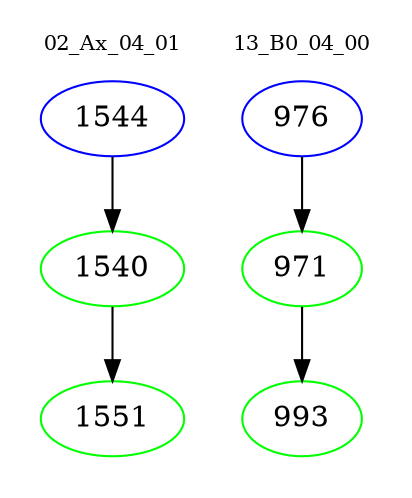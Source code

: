 digraph{
subgraph cluster_0 {
color = white
label = "02_Ax_04_01";
fontsize=10;
T0_1544 [label="1544", color="blue"]
T0_1544 -> T0_1540 [color="black"]
T0_1540 [label="1540", color="green"]
T0_1540 -> T0_1551 [color="black"]
T0_1551 [label="1551", color="green"]
}
subgraph cluster_1 {
color = white
label = "13_B0_04_00";
fontsize=10;
T1_976 [label="976", color="blue"]
T1_976 -> T1_971 [color="black"]
T1_971 [label="971", color="green"]
T1_971 -> T1_993 [color="black"]
T1_993 [label="993", color="green"]
}
}
